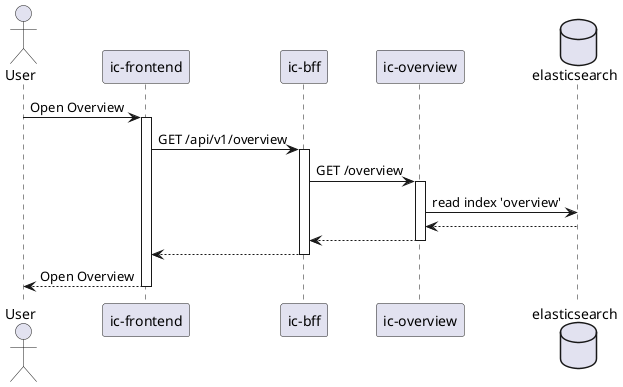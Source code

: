 @startuml

actor "User" as u
participant "ic-frontend" as icf
participant "ic-bff" as icb
participant "ic-overview" as ico
database "elasticsearch" as es

u -> icf: Open Overview
activate icf
icf -> icb: GET /api/v1/overview
activate icb
icb -> ico: GET /overview
activate ico
ico -> es: read index 'overview'
es --> ico
ico --> icb
deactivate ico
icb --> icf
deactivate icb
icf --> u: Open Overview
deactivate icf
@enduml